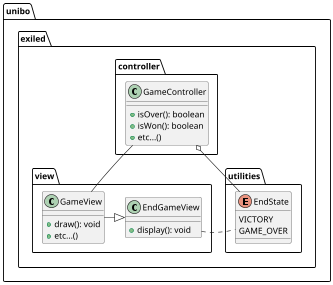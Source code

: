 @startuml
scale 0.6
package unibo.exiled{

  package view {
    class GameView {
        + draw(): void
        + etc...()
    }
    
    class EndGameView {
        + display(): void
    }
  }
  
  package controller{
    class GameController {
        + isOver(): boolean
        + isWon(): boolean
        + etc...()
    }
  }
  
  package utilities{
    enum EndState {
        VICTORY
        GAME_OVER
    }
  }
}

GameView -|> EndGameView

GameController o-- EndState

GameController -- GameView

EndGameView . EndState

@enduml
